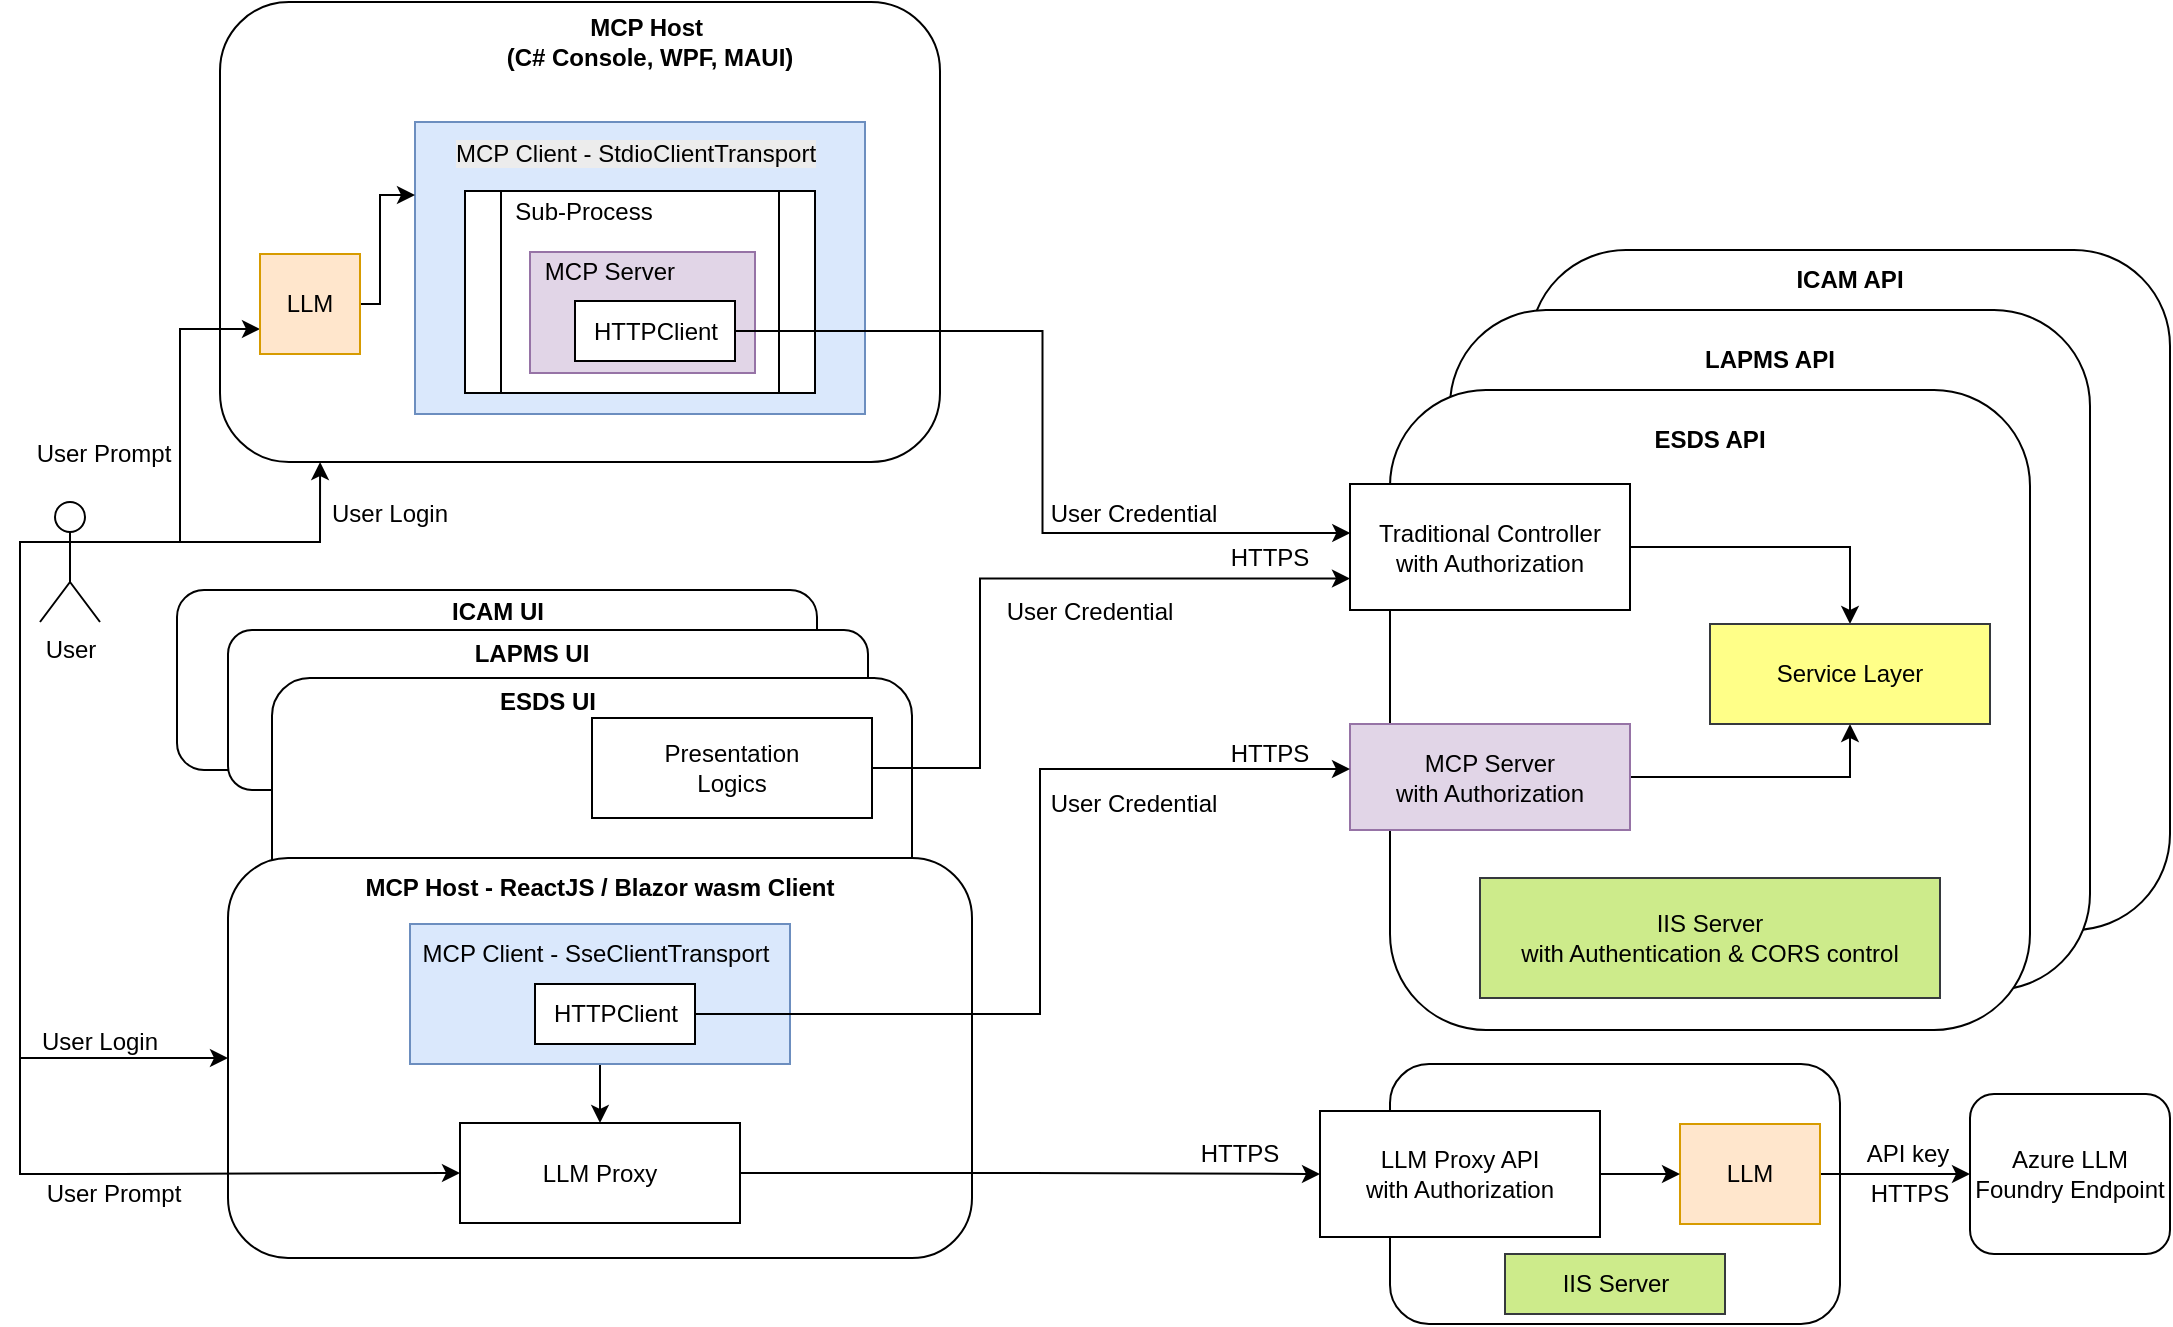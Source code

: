 <mxfile version="27.2.0">
  <diagram name="Page-1" id="uh65TyTY85p8gM1kPZyq">
    <mxGraphModel dx="1009" dy="710" grid="1" gridSize="10" guides="1" tooltips="1" connect="1" arrows="1" fold="1" page="1" pageScale="1" pageWidth="1169" pageHeight="827" math="0" shadow="0">
      <root>
        <mxCell id="0" />
        <mxCell id="1" parent="0" />
        <mxCell id="l2-6AkJiiqIOD9OER1zm-8" value="" style="rounded=1;whiteSpace=wrap;html=1;" parent="1" vertex="1">
          <mxGeometry x="795" y="154" width="320" height="340" as="geometry" />
        </mxCell>
        <mxCell id="l2-6AkJiiqIOD9OER1zm-9" value="" style="rounded=1;whiteSpace=wrap;html=1;" parent="1" vertex="1">
          <mxGeometry x="755" y="184" width="320" height="340" as="geometry" />
        </mxCell>
        <mxCell id="l2-6AkJiiqIOD9OER1zm-10" value="" style="rounded=1;whiteSpace=wrap;html=1;" parent="1" vertex="1">
          <mxGeometry x="725" y="224" width="320" height="320" as="geometry" />
        </mxCell>
        <mxCell id="l2-6AkJiiqIOD9OER1zm-11" value="ESDS API" style="text;html=1;align=center;verticalAlign=middle;whiteSpace=wrap;rounded=0;fontStyle=1" parent="1" vertex="1">
          <mxGeometry x="816.25" y="234" width="137.5" height="30" as="geometry" />
        </mxCell>
        <mxCell id="l2-6AkJiiqIOD9OER1zm-12" value="ICAM API" style="text;html=1;align=center;verticalAlign=middle;whiteSpace=wrap;rounded=0;fontStyle=1" parent="1" vertex="1">
          <mxGeometry x="895" y="154" width="120" height="30" as="geometry" />
        </mxCell>
        <mxCell id="l2-6AkJiiqIOD9OER1zm-13" value="LAPMS API" style="text;html=1;align=center;verticalAlign=middle;whiteSpace=wrap;rounded=0;fontStyle=1" parent="1" vertex="1">
          <mxGeometry x="855" y="194" width="120" height="30" as="geometry" />
        </mxCell>
        <mxCell id="l2-6AkJiiqIOD9OER1zm-17" style="edgeStyle=orthogonalEdgeStyle;rounded=0;orthogonalLoop=1;jettySize=auto;html=1;exitX=1;exitY=0.5;exitDx=0;exitDy=0;entryX=0.5;entryY=0;entryDx=0;entryDy=0;" parent="1" source="l2-6AkJiiqIOD9OER1zm-14" target="l2-6AkJiiqIOD9OER1zm-16" edge="1">
          <mxGeometry relative="1" as="geometry" />
        </mxCell>
        <mxCell id="l2-6AkJiiqIOD9OER1zm-14" value="Traditional&amp;nbsp;&lt;span style=&quot;background-color: transparent; color: light-dark(rgb(0, 0, 0), rgb(255, 255, 255));&quot;&gt;Controller&lt;/span&gt;&lt;div&gt;&lt;span style=&quot;background-color: transparent; color: light-dark(rgb(0, 0, 0), rgb(255, 255, 255));&quot;&gt;with Authorization&lt;/span&gt;&lt;/div&gt;" style="rounded=0;whiteSpace=wrap;html=1;" parent="1" vertex="1">
          <mxGeometry x="705" y="271" width="140" height="63" as="geometry" />
        </mxCell>
        <mxCell id="l2-6AkJiiqIOD9OER1zm-18" style="edgeStyle=orthogonalEdgeStyle;rounded=0;orthogonalLoop=1;jettySize=auto;html=1;exitX=1;exitY=0.5;exitDx=0;exitDy=0;entryX=0.5;entryY=1;entryDx=0;entryDy=0;" parent="1" source="l2-6AkJiiqIOD9OER1zm-15" target="l2-6AkJiiqIOD9OER1zm-16" edge="1">
          <mxGeometry relative="1" as="geometry" />
        </mxCell>
        <mxCell id="l2-6AkJiiqIOD9OER1zm-15" value="MCP Server&lt;div&gt;with Authorization&lt;/div&gt;" style="rounded=0;whiteSpace=wrap;html=1;fillColor=#e1d5e7;strokeColor=#9673a6;" parent="1" vertex="1">
          <mxGeometry x="705" y="391" width="140" height="53" as="geometry" />
        </mxCell>
        <mxCell id="l2-6AkJiiqIOD9OER1zm-16" value="Service Layer" style="rounded=0;whiteSpace=wrap;html=1;fillColor=#ffff88;strokeColor=#36393d;" parent="1" vertex="1">
          <mxGeometry x="885" y="341" width="140" height="50" as="geometry" />
        </mxCell>
        <mxCell id="l2-6AkJiiqIOD9OER1zm-19" value="IIS Server&lt;div&gt;with Authentication&amp;nbsp;&lt;span style=&quot;background-color: transparent; color: light-dark(rgb(0, 0, 0), rgb(255, 255, 255));&quot;&gt;&amp;amp; CORS control&lt;/span&gt;&lt;/div&gt;" style="rounded=0;whiteSpace=wrap;html=1;fillColor=#cdeb8b;strokeColor=#36393d;" parent="1" vertex="1">
          <mxGeometry x="770" y="468" width="230" height="60" as="geometry" />
        </mxCell>
        <mxCell id="l2-6AkJiiqIOD9OER1zm-37" value="HTTPS" style="text;html=1;align=center;verticalAlign=middle;whiteSpace=wrap;rounded=0;" parent="1" vertex="1">
          <mxGeometry x="625" y="391" width="80" height="30" as="geometry" />
        </mxCell>
        <mxCell id="l2-6AkJiiqIOD9OER1zm-38" value="HTTPS" style="text;html=1;align=center;verticalAlign=middle;whiteSpace=wrap;rounded=0;" parent="1" vertex="1">
          <mxGeometry x="625" y="293" width="80" height="30" as="geometry" />
        </mxCell>
        <mxCell id="l2-6AkJiiqIOD9OER1zm-39" value="User Credential" style="text;html=1;align=center;verticalAlign=middle;whiteSpace=wrap;rounded=0;" parent="1" vertex="1">
          <mxGeometry x="525" y="320" width="100" height="30" as="geometry" />
        </mxCell>
        <mxCell id="oO5nvzARquD6Q7ec_IVk-21" value="User Credential" style="text;html=1;align=center;verticalAlign=middle;whiteSpace=wrap;rounded=0;" parent="1" vertex="1">
          <mxGeometry x="547" y="416" width="100" height="30" as="geometry" />
        </mxCell>
        <mxCell id="dQ9prLmjWaKpxlyJ_EO8-7" value="User Credential" style="text;html=1;align=center;verticalAlign=middle;whiteSpace=wrap;rounded=0;" parent="1" vertex="1">
          <mxGeometry x="547" y="271" width="100" height="30" as="geometry" />
        </mxCell>
        <mxCell id="l2-6AkJiiqIOD9OER1zm-1" value="" style="rounded=1;whiteSpace=wrap;html=1;" parent="1" vertex="1">
          <mxGeometry x="140" y="30" width="360" height="230" as="geometry" />
        </mxCell>
        <mxCell id="l2-6AkJiiqIOD9OER1zm-2" value="MCP Host&amp;nbsp;&lt;div&gt;(C# Console, WPF, MAUI)&lt;/div&gt;" style="text;html=1;align=center;verticalAlign=middle;whiteSpace=wrap;rounded=0;fontStyle=1" parent="1" vertex="1">
          <mxGeometry x="275" y="30" width="160" height="40" as="geometry" />
        </mxCell>
        <mxCell id="l2-6AkJiiqIOD9OER1zm-6" value="" style="rounded=0;whiteSpace=wrap;html=1;labelBackgroundColor=none;fillColor=#dae8fc;strokeColor=#6c8ebf;" parent="1" vertex="1">
          <mxGeometry x="237.5" y="90" width="225" height="146" as="geometry" />
        </mxCell>
        <mxCell id="l2-6AkJiiqIOD9OER1zm-56" value="&lt;span style=&quot;color: rgb(0, 0, 0); font-family: Helvetica; font-size: 12px; font-style: normal; font-variant-ligatures: normal; font-variant-caps: normal; font-weight: 400; letter-spacing: normal; orphans: 2; text-align: center; text-indent: 0px; text-transform: none; widows: 2; word-spacing: 0px; -webkit-text-stroke-width: 0px; white-space: normal; background-color: rgb(236, 236, 236); text-decoration-thickness: initial; text-decoration-style: initial; text-decoration-color: initial; float: none; display: inline !important;&quot;&gt;MCP Client -&amp;nbsp;&lt;/span&gt;&lt;span style=&quot;background-color: light-dark(rgb(236, 236, 236), rgb(34, 34, 34)); color: light-dark(rgb(0, 0, 0), rgb(237, 237, 237));&quot;&gt;StdioClientTransport&lt;/span&gt;" style="text;html=1;align=center;verticalAlign=middle;whiteSpace=wrap;rounded=0;" parent="1" vertex="1">
          <mxGeometry x="242.5" y="86" width="210" height="40" as="geometry" />
        </mxCell>
        <mxCell id="l2-6AkJiiqIOD9OER1zm-4" value="" style="shape=process;whiteSpace=wrap;html=1;backgroundOutline=1;" parent="1" vertex="1">
          <mxGeometry x="262.5" y="124.5" width="175" height="101" as="geometry" />
        </mxCell>
        <mxCell id="l2-6AkJiiqIOD9OER1zm-5" value="Sub-Process" style="text;html=1;align=center;verticalAlign=middle;whiteSpace=wrap;rounded=0;" parent="1" vertex="1">
          <mxGeometry x="281.5" y="119.5" width="80" height="30" as="geometry" />
        </mxCell>
        <mxCell id="l2-6AkJiiqIOD9OER1zm-55" value="" style="rounded=0;whiteSpace=wrap;html=1;fillColor=#e1d5e7;strokeColor=#9673a6;" parent="1" vertex="1">
          <mxGeometry x="295" y="155" width="112.5" height="60.5" as="geometry" />
        </mxCell>
        <mxCell id="l2-6AkJiiqIOD9OER1zm-58" value="HTTPClient" style="rounded=0;whiteSpace=wrap;html=1;" parent="1" vertex="1">
          <mxGeometry x="317.5" y="179.5" width="80" height="30" as="geometry" />
        </mxCell>
        <mxCell id="l2-6AkJiiqIOD9OER1zm-59" value="MCP Server" style="text;html=1;align=center;verticalAlign=middle;whiteSpace=wrap;rounded=0;" parent="1" vertex="1">
          <mxGeometry x="295" y="149.5" width="80" height="30" as="geometry" />
        </mxCell>
        <mxCell id="Z9I_qMcYkMG4dHEdQTgv-28" style="edgeStyle=orthogonalEdgeStyle;rounded=0;orthogonalLoop=1;jettySize=auto;html=1;exitX=1;exitY=0.333;exitDx=0;exitDy=0;exitPerimeter=0;entryX=0;entryY=0.75;entryDx=0;entryDy=0;" parent="1" source="l2-6AkJiiqIOD9OER1zm-41" target="Z9I_qMcYkMG4dHEdQTgv-21" edge="1">
          <mxGeometry relative="1" as="geometry" />
        </mxCell>
        <mxCell id="l2-6AkJiiqIOD9OER1zm-41" value="User" style="shape=umlActor;verticalLabelPosition=bottom;verticalAlign=top;html=1;outlineConnect=0;" parent="1" vertex="1">
          <mxGeometry x="50" y="280" width="30" height="60" as="geometry" />
        </mxCell>
        <mxCell id="Z9I_qMcYkMG4dHEdQTgv-30" style="edgeStyle=orthogonalEdgeStyle;rounded=0;orthogonalLoop=1;jettySize=auto;html=1;entryX=0;entryY=0.25;entryDx=0;entryDy=0;" parent="1" source="Z9I_qMcYkMG4dHEdQTgv-21" target="l2-6AkJiiqIOD9OER1zm-6" edge="1">
          <mxGeometry relative="1" as="geometry">
            <Array as="points">
              <mxPoint x="220" y="181" />
              <mxPoint x="220" y="127" />
            </Array>
          </mxGeometry>
        </mxCell>
        <mxCell id="Z9I_qMcYkMG4dHEdQTgv-21" value="LLM" style="rounded=0;whiteSpace=wrap;html=1;fillColor=#ffe6cc;strokeColor=#d79b00;" parent="1" vertex="1">
          <mxGeometry x="160" y="156" width="50" height="50" as="geometry" />
        </mxCell>
        <mxCell id="Z9I_qMcYkMG4dHEdQTgv-22" value="User&amp;nbsp;&lt;span style=&quot;background-color: transparent; color: light-dark(rgb(0, 0, 0), rgb(255, 255, 255));&quot;&gt;Prompt&lt;/span&gt;" style="text;html=1;align=center;verticalAlign=middle;whiteSpace=wrap;rounded=0;" parent="1" vertex="1">
          <mxGeometry x="51.5" y="241" width="60" height="30" as="geometry" />
        </mxCell>
        <mxCell id="Z9I_qMcYkMG4dHEdQTgv-27" value="User Login" style="text;html=1;align=center;verticalAlign=middle;whiteSpace=wrap;rounded=0;" parent="1" vertex="1">
          <mxGeometry x="30" y="535" width="100" height="30" as="geometry" />
        </mxCell>
        <mxCell id="Z9I_qMcYkMG4dHEdQTgv-29" value="User Login" style="text;html=1;align=center;verticalAlign=middle;whiteSpace=wrap;rounded=0;" parent="1" vertex="1">
          <mxGeometry x="175" y="271" width="100" height="30" as="geometry" />
        </mxCell>
        <mxCell id="l2-6AkJiiqIOD9OER1zm-21" value="" style="rounded=1;whiteSpace=wrap;html=1;" parent="1" vertex="1">
          <mxGeometry x="118.5" y="324" width="320" height="90" as="geometry" />
        </mxCell>
        <mxCell id="l2-6AkJiiqIOD9OER1zm-22" value="" style="rounded=1;whiteSpace=wrap;html=1;" parent="1" vertex="1">
          <mxGeometry x="144" y="344" width="320" height="80" as="geometry" />
        </mxCell>
        <mxCell id="l2-6AkJiiqIOD9OER1zm-25" value="ICAM UI" style="text;html=1;align=center;verticalAlign=middle;whiteSpace=wrap;rounded=0;fontStyle=1" parent="1" vertex="1">
          <mxGeometry x="218.5" y="320" width="120" height="30" as="geometry" />
        </mxCell>
        <mxCell id="l2-6AkJiiqIOD9OER1zm-26" value="LAPMS UI" style="text;html=1;align=center;verticalAlign=middle;whiteSpace=wrap;rounded=0;fontStyle=1" parent="1" vertex="1">
          <mxGeometry x="236" y="341" width="120" height="30" as="geometry" />
        </mxCell>
        <mxCell id="oO5nvzARquD6Q7ec_IVk-1" value="" style="rounded=1;whiteSpace=wrap;html=1;" parent="1" vertex="1">
          <mxGeometry x="166" y="368" width="320" height="126" as="geometry" />
        </mxCell>
        <mxCell id="l2-6AkJiiqIOD9OER1zm-24" value="ESDS UI" style="text;html=1;align=center;verticalAlign=middle;whiteSpace=wrap;rounded=0;fontStyle=1" parent="1" vertex="1">
          <mxGeometry x="235.25" y="365" width="137.5" height="30" as="geometry" />
        </mxCell>
        <mxCell id="oO5nvzARquD6Q7ec_IVk-4" value="Presentation&lt;div&gt;Logics&lt;/div&gt;" style="rounded=0;whiteSpace=wrap;html=1;" parent="1" vertex="1">
          <mxGeometry x="326" y="388" width="140" height="50" as="geometry" />
        </mxCell>
        <mxCell id="l2-6AkJiiqIOD9OER1zm-23" value="" style="rounded=1;whiteSpace=wrap;html=1;" parent="1" vertex="1">
          <mxGeometry x="144" y="458" width="372" height="200" as="geometry" />
        </mxCell>
        <mxCell id="7j4o49eZafSV2KEtI08z-8" style="edgeStyle=orthogonalEdgeStyle;rounded=0;orthogonalLoop=1;jettySize=auto;html=1;exitX=0.5;exitY=1;exitDx=0;exitDy=0;entryX=0.5;entryY=0;entryDx=0;entryDy=0;" parent="1" source="l2-6AkJiiqIOD9OER1zm-7" target="oO5nvzARquD6Q7ec_IVk-9" edge="1">
          <mxGeometry relative="1" as="geometry" />
        </mxCell>
        <mxCell id="l2-6AkJiiqIOD9OER1zm-7" value="" style="rounded=0;whiteSpace=wrap;html=1;fillColor=#dae8fc;strokeColor=#6c8ebf;" parent="1" vertex="1">
          <mxGeometry x="235" y="491" width="190" height="70" as="geometry" />
        </mxCell>
        <mxCell id="l2-6AkJiiqIOD9OER1zm-61" value="MCP Client -&amp;nbsp;&lt;span style=&quot;background-color: transparent; color: light-dark(rgb(0, 0, 0), rgb(255, 255, 255));&quot;&gt;SseClientTransport&lt;/span&gt;" style="text;html=1;align=center;verticalAlign=middle;whiteSpace=wrap;rounded=0;" parent="1" vertex="1">
          <mxGeometry x="237.5" y="491" width="180" height="30" as="geometry" />
        </mxCell>
        <mxCell id="7j4o49eZafSV2KEtI08z-9" style="edgeStyle=orthogonalEdgeStyle;rounded=0;orthogonalLoop=1;jettySize=auto;html=1;exitX=1;exitY=0.5;exitDx=0;exitDy=0;entryX=1;entryY=0.75;entryDx=0;entryDy=0;" parent="1" source="l2-6AkJiiqIOD9OER1zm-62" target="l2-6AkJiiqIOD9OER1zm-37" edge="1">
          <mxGeometry relative="1" as="geometry">
            <Array as="points">
              <mxPoint x="550" y="536" />
              <mxPoint x="550" y="414" />
            </Array>
          </mxGeometry>
        </mxCell>
        <mxCell id="l2-6AkJiiqIOD9OER1zm-62" value="HTTPClient" style="rounded=0;whiteSpace=wrap;html=1;" parent="1" vertex="1">
          <mxGeometry x="297.5" y="521" width="80" height="30" as="geometry" />
        </mxCell>
        <mxCell id="7j4o49eZafSV2KEtI08z-4" style="edgeStyle=orthogonalEdgeStyle;rounded=0;orthogonalLoop=1;jettySize=auto;html=1;exitX=1;exitY=0.5;exitDx=0;exitDy=0;entryX=0;entryY=0.5;entryDx=0;entryDy=0;" parent="1" source="oO5nvzARquD6Q7ec_IVk-9" target="7j4o49eZafSV2KEtI08z-3" edge="1">
          <mxGeometry relative="1" as="geometry" />
        </mxCell>
        <mxCell id="oO5nvzARquD6Q7ec_IVk-9" value="LLM Proxy" style="rounded=0;whiteSpace=wrap;html=1;" parent="1" vertex="1">
          <mxGeometry x="260" y="590.5" width="140" height="50" as="geometry" />
        </mxCell>
        <mxCell id="oO5nvzARquD6Q7ec_IVk-13" value="User Prompt" style="text;html=1;align=center;verticalAlign=middle;whiteSpace=wrap;rounded=0;" parent="1" vertex="1">
          <mxGeometry x="44" y="611" width="86" height="30" as="geometry" />
        </mxCell>
        <mxCell id="oO5nvzARquD6Q7ec_IVk-2" value="MCP Host - ReactJS / Blazor wasm Client" style="text;html=1;align=center;verticalAlign=middle;whiteSpace=wrap;rounded=0;fontStyle=1" parent="1" vertex="1">
          <mxGeometry x="170" y="458" width="320" height="30" as="geometry" />
        </mxCell>
        <mxCell id="Z9I_qMcYkMG4dHEdQTgv-26" style="edgeStyle=orthogonalEdgeStyle;rounded=0;orthogonalLoop=1;jettySize=auto;html=1;" parent="1" target="l2-6AkJiiqIOD9OER1zm-23" edge="1">
          <mxGeometry relative="1" as="geometry">
            <mxPoint x="40" y="510" as="sourcePoint" />
            <Array as="points">
              <mxPoint x="40" y="558" />
            </Array>
          </mxGeometry>
        </mxCell>
        <mxCell id="dQ9prLmjWaKpxlyJ_EO8-4" style="edgeStyle=orthogonalEdgeStyle;rounded=0;orthogonalLoop=1;jettySize=auto;html=1;exitX=1;exitY=0.5;exitDx=0;exitDy=0;entryX=0;entryY=0.75;entryDx=0;entryDy=0;" parent="1" source="oO5nvzARquD6Q7ec_IVk-4" target="l2-6AkJiiqIOD9OER1zm-14" edge="1">
          <mxGeometry relative="1" as="geometry">
            <Array as="points">
              <mxPoint x="520" y="413" />
              <mxPoint x="520" y="318" />
            </Array>
          </mxGeometry>
        </mxCell>
        <mxCell id="oO5nvzARquD6Q7ec_IVk-12" style="edgeStyle=orthogonalEdgeStyle;rounded=0;orthogonalLoop=1;jettySize=auto;html=1;exitX=0;exitY=0.333;exitDx=0;exitDy=0;exitPerimeter=0;entryX=0;entryY=0.5;entryDx=0;entryDy=0;" parent="1" source="l2-6AkJiiqIOD9OER1zm-41" target="oO5nvzARquD6Q7ec_IVk-9" edge="1">
          <mxGeometry relative="1" as="geometry">
            <Array as="points">
              <mxPoint x="40" y="300" />
              <mxPoint x="40" y="616" />
              <mxPoint x="90" y="616" />
            </Array>
            <mxPoint x="40" y="280" as="sourcePoint" />
            <mxPoint x="130" y="660" as="targetPoint" />
          </mxGeometry>
        </mxCell>
        <mxCell id="dQ9prLmjWaKpxlyJ_EO8-6" style="edgeStyle=orthogonalEdgeStyle;rounded=0;orthogonalLoop=1;jettySize=auto;html=1;exitX=1;exitY=0.5;exitDx=0;exitDy=0;entryX=0.001;entryY=0.389;entryDx=0;entryDy=0;entryPerimeter=0;" parent="1" source="l2-6AkJiiqIOD9OER1zm-58" target="l2-6AkJiiqIOD9OER1zm-14" edge="1">
          <mxGeometry relative="1" as="geometry" />
        </mxCell>
        <mxCell id="Z9I_qMcYkMG4dHEdQTgv-31" style="edgeStyle=orthogonalEdgeStyle;rounded=0;orthogonalLoop=1;jettySize=auto;html=1;exitX=1;exitY=0.333;exitDx=0;exitDy=0;exitPerimeter=0;entryX=0.139;entryY=1;entryDx=0;entryDy=0;entryPerimeter=0;" parent="1" source="l2-6AkJiiqIOD9OER1zm-41" target="l2-6AkJiiqIOD9OER1zm-1" edge="1">
          <mxGeometry relative="1" as="geometry" />
        </mxCell>
        <mxCell id="7j4o49eZafSV2KEtI08z-1" value="" style="rounded=1;whiteSpace=wrap;html=1;" parent="1" vertex="1">
          <mxGeometry x="725" y="561" width="225" height="130" as="geometry" />
        </mxCell>
        <mxCell id="7j4o49eZafSV2KEtI08z-7" style="edgeStyle=orthogonalEdgeStyle;rounded=0;orthogonalLoop=1;jettySize=auto;html=1;exitX=1;exitY=0.5;exitDx=0;exitDy=0;entryX=0;entryY=0.5;entryDx=0;entryDy=0;" parent="1" source="7j4o49eZafSV2KEtI08z-2" target="7j4o49eZafSV2KEtI08z-6" edge="1">
          <mxGeometry relative="1" as="geometry" />
        </mxCell>
        <mxCell id="7j4o49eZafSV2KEtI08z-2" value="LLM" style="rounded=0;whiteSpace=wrap;html=1;fillColor=#ffe6cc;strokeColor=#d79b00;" parent="1" vertex="1">
          <mxGeometry x="870" y="591" width="70" height="50" as="geometry" />
        </mxCell>
        <mxCell id="7j4o49eZafSV2KEtI08z-5" style="edgeStyle=orthogonalEdgeStyle;rounded=0;orthogonalLoop=1;jettySize=auto;html=1;exitX=1;exitY=0.5;exitDx=0;exitDy=0;entryX=0;entryY=0.5;entryDx=0;entryDy=0;" parent="1" source="7j4o49eZafSV2KEtI08z-3" target="7j4o49eZafSV2KEtI08z-2" edge="1">
          <mxGeometry relative="1" as="geometry" />
        </mxCell>
        <mxCell id="7j4o49eZafSV2KEtI08z-3" value="LLM Proxy API&lt;div&gt;with Authorization&lt;/div&gt;" style="rounded=0;whiteSpace=wrap;html=1;" parent="1" vertex="1">
          <mxGeometry x="690" y="584.5" width="140" height="63" as="geometry" />
        </mxCell>
        <mxCell id="7j4o49eZafSV2KEtI08z-6" value="Azure LLM Foundry Endpoint" style="rounded=1;whiteSpace=wrap;html=1;" parent="1" vertex="1">
          <mxGeometry x="1015" y="576" width="100" height="80" as="geometry" />
        </mxCell>
        <mxCell id="7j4o49eZafSV2KEtI08z-10" value="HTTPS" style="text;html=1;align=center;verticalAlign=middle;whiteSpace=wrap;rounded=0;" parent="1" vertex="1">
          <mxGeometry x="610" y="590.5" width="80" height="30" as="geometry" />
        </mxCell>
        <mxCell id="7j4o49eZafSV2KEtI08z-11" value="HTTPS" style="text;html=1;align=center;verticalAlign=middle;whiteSpace=wrap;rounded=0;" parent="1" vertex="1">
          <mxGeometry x="945" y="610.5" width="80" height="30" as="geometry" />
        </mxCell>
        <mxCell id="7j4o49eZafSV2KEtI08z-12" value="IIS Server" style="rounded=0;whiteSpace=wrap;html=1;fillColor=#cdeb8b;strokeColor=#36393d;" parent="1" vertex="1">
          <mxGeometry x="782.5" y="656" width="110" height="30" as="geometry" />
        </mxCell>
        <mxCell id="7j4o49eZafSV2KEtI08z-13" value="API key" style="text;html=1;align=center;verticalAlign=middle;whiteSpace=wrap;rounded=0;" parent="1" vertex="1">
          <mxGeometry x="953.75" y="591" width="60" height="30" as="geometry" />
        </mxCell>
      </root>
    </mxGraphModel>
  </diagram>
</mxfile>

